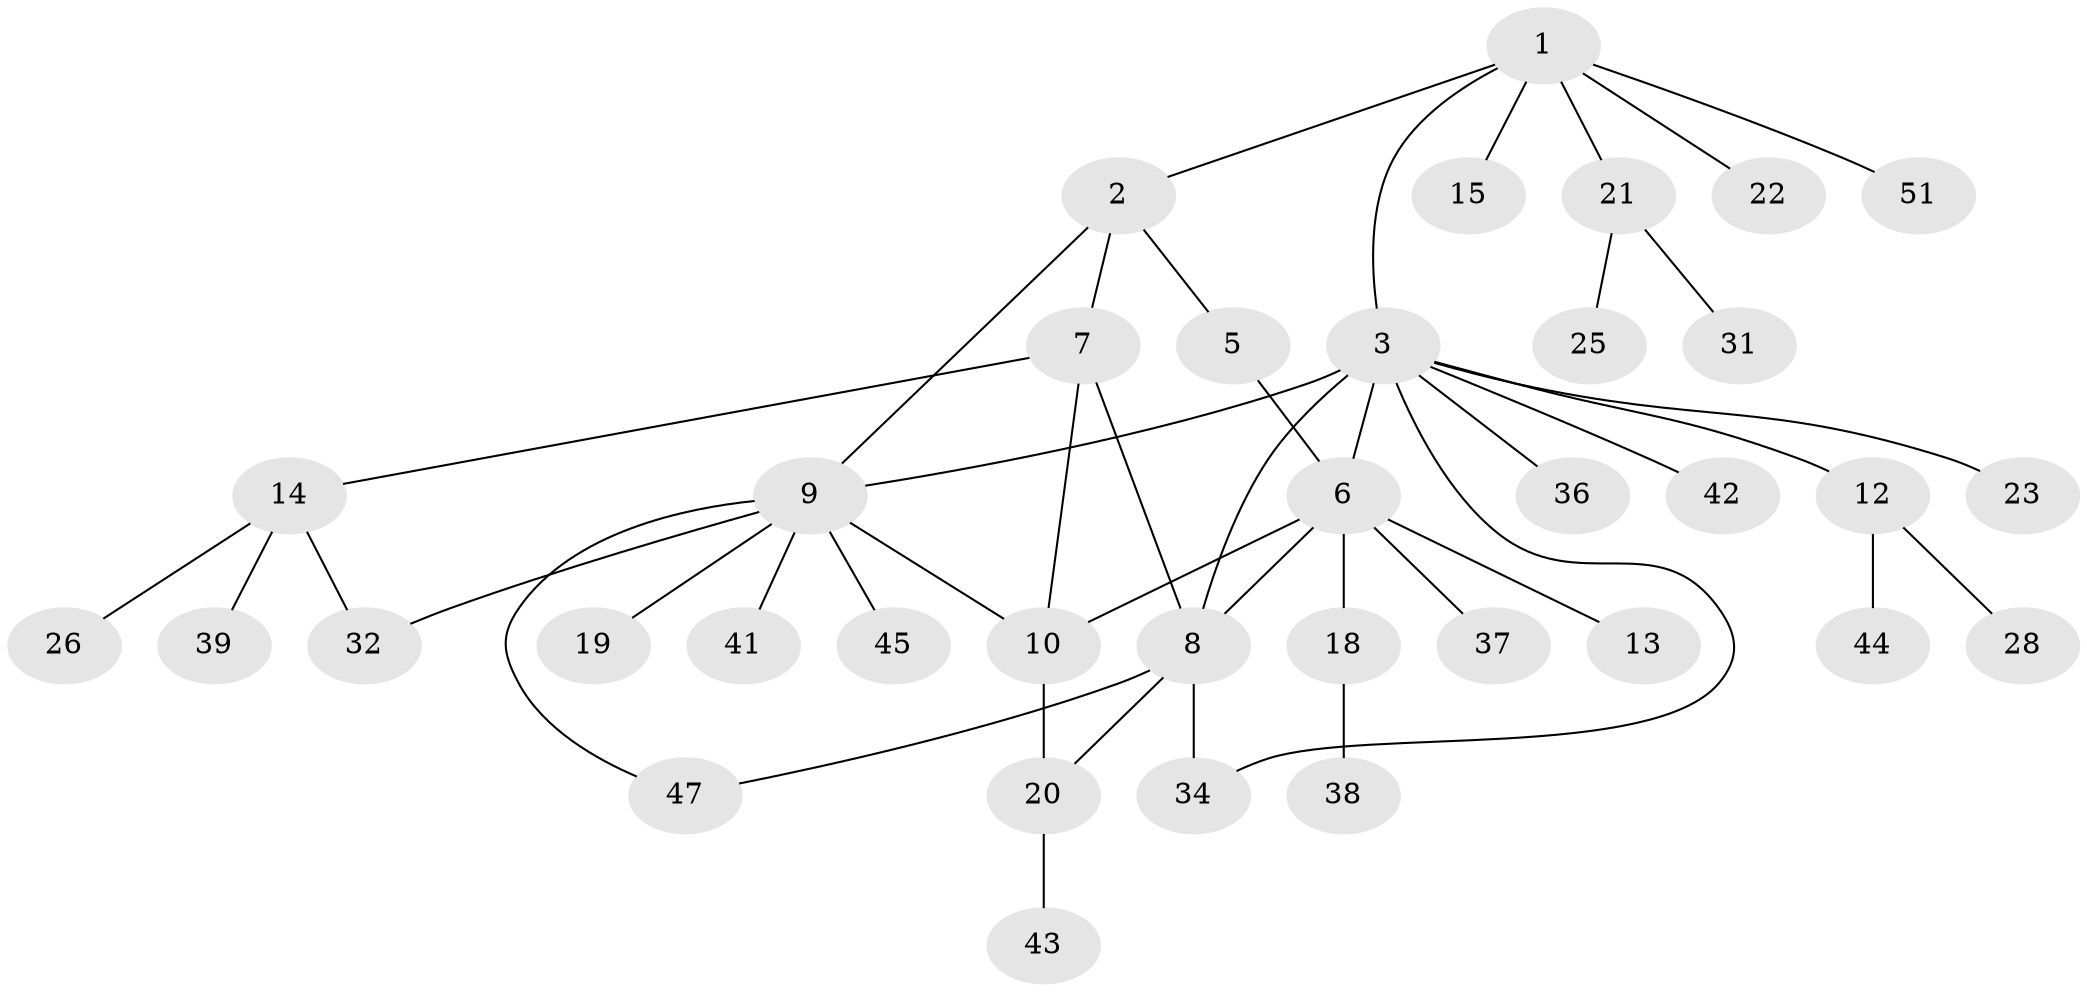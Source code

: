 // original degree distribution, {6: 0.019230769230769232, 5: 0.07692307692307693, 3: 0.09615384615384616, 9: 0.038461538461538464, 2: 0.17307692307692307, 8: 0.019230769230769232, 4: 0.057692307692307696, 1: 0.5192307692307693}
// Generated by graph-tools (version 1.1) at 2025/11/02/27/25 16:11:36]
// undirected, 36 vertices, 45 edges
graph export_dot {
graph [start="1"]
  node [color=gray90,style=filled];
  1 [super="+16"];
  2 [super="+46"];
  3 [super="+4"];
  5;
  6 [super="+30"];
  7 [super="+35"];
  8 [super="+11"];
  9 [super="+29"];
  10;
  12 [super="+27"];
  13;
  14 [super="+17"];
  15 [super="+50"];
  18 [super="+40"];
  19;
  20 [super="+33"];
  21;
  22 [super="+24"];
  23;
  25;
  26;
  28;
  31 [super="+48"];
  32 [super="+52"];
  34 [super="+49"];
  36;
  37;
  38;
  39;
  41;
  42;
  43;
  44;
  45;
  47;
  51;
  1 -- 2;
  1 -- 3;
  1 -- 15;
  1 -- 21;
  1 -- 51;
  1 -- 22;
  2 -- 5;
  2 -- 7;
  2 -- 9;
  3 -- 9;
  3 -- 34;
  3 -- 36;
  3 -- 6;
  3 -- 8 [weight=2];
  3 -- 42;
  3 -- 12;
  3 -- 23;
  5 -- 6;
  6 -- 8;
  6 -- 10;
  6 -- 13;
  6 -- 18;
  6 -- 37;
  7 -- 8;
  7 -- 10;
  7 -- 14;
  8 -- 20;
  8 -- 47;
  8 -- 34;
  9 -- 10;
  9 -- 19;
  9 -- 32;
  9 -- 41;
  9 -- 45;
  9 -- 47;
  10 -- 20;
  12 -- 28;
  12 -- 44;
  14 -- 26;
  14 -- 32;
  14 -- 39;
  18 -- 38;
  20 -- 43;
  21 -- 25;
  21 -- 31;
}
